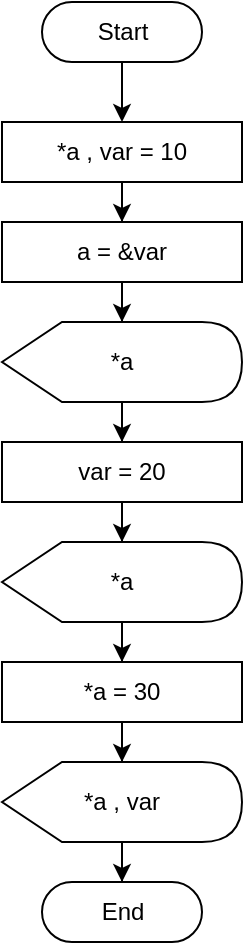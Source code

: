 <mxfile version="20.6.0" type="device" pages="6"><diagram id="fywlKCAnKPPg1Rsq0ViU" name="1"><mxGraphModel dx="1038" dy="521" grid="1" gridSize="10" guides="1" tooltips="1" connect="1" arrows="1" fold="1" page="1" pageScale="1" pageWidth="827" pageHeight="1169" math="0" shadow="0"><root><mxCell id="0"/><mxCell id="1" parent="0"/><mxCell id="H9hpjpb7fyX_gveaehFm-1" value="" style="edgeStyle=orthogonalEdgeStyle;rounded=0;orthogonalLoop=1;jettySize=auto;html=1;" edge="1" parent="1" source="H9hpjpb7fyX_gveaehFm-2" target="H9hpjpb7fyX_gveaehFm-4"><mxGeometry relative="1" as="geometry"/></mxCell><mxCell id="H9hpjpb7fyX_gveaehFm-2" value="Start" style="html=1;dashed=0;whitespace=wrap;shape=mxgraph.dfd.start" vertex="1" parent="1"><mxGeometry x="360" y="50" width="80" height="30" as="geometry"/></mxCell><mxCell id="H9hpjpb7fyX_gveaehFm-3" value="" style="edgeStyle=orthogonalEdgeStyle;rounded=0;orthogonalLoop=1;jettySize=auto;html=1;" edge="1" parent="1" source="H9hpjpb7fyX_gveaehFm-4" target="H9hpjpb7fyX_gveaehFm-6"><mxGeometry relative="1" as="geometry"/></mxCell><mxCell id="H9hpjpb7fyX_gveaehFm-4" value="*a , var = 10" style="rounded=0;whiteSpace=wrap;html=1;" vertex="1" parent="1"><mxGeometry x="340" y="110" width="120" height="30" as="geometry"/></mxCell><mxCell id="H9hpjpb7fyX_gveaehFm-5" value="" style="edgeStyle=orthogonalEdgeStyle;rounded=0;orthogonalLoop=1;jettySize=auto;html=1;" edge="1" parent="1" source="H9hpjpb7fyX_gveaehFm-6" target="H9hpjpb7fyX_gveaehFm-8"><mxGeometry relative="1" as="geometry"/></mxCell><mxCell id="H9hpjpb7fyX_gveaehFm-6" value="a = &amp;amp;var" style="rounded=0;whiteSpace=wrap;html=1;" vertex="1" parent="1"><mxGeometry x="340" y="160" width="120" height="30" as="geometry"/></mxCell><mxCell id="H9hpjpb7fyX_gveaehFm-7" value="" style="edgeStyle=orthogonalEdgeStyle;rounded=0;orthogonalLoop=1;jettySize=auto;html=1;" edge="1" parent="1" source="H9hpjpb7fyX_gveaehFm-8" target="H9hpjpb7fyX_gveaehFm-10"><mxGeometry relative="1" as="geometry"/></mxCell><mxCell id="H9hpjpb7fyX_gveaehFm-8" value="*a" style="shape=display;whiteSpace=wrap;html=1;" vertex="1" parent="1"><mxGeometry x="340" y="210" width="120" height="40" as="geometry"/></mxCell><mxCell id="H9hpjpb7fyX_gveaehFm-9" value="" style="edgeStyle=orthogonalEdgeStyle;rounded=0;orthogonalLoop=1;jettySize=auto;html=1;" edge="1" parent="1" source="H9hpjpb7fyX_gveaehFm-10" target="H9hpjpb7fyX_gveaehFm-12"><mxGeometry relative="1" as="geometry"/></mxCell><mxCell id="H9hpjpb7fyX_gveaehFm-10" value="var = 20" style="rounded=0;whiteSpace=wrap;html=1;" vertex="1" parent="1"><mxGeometry x="340" y="270" width="120" height="30" as="geometry"/></mxCell><mxCell id="H9hpjpb7fyX_gveaehFm-11" value="" style="edgeStyle=orthogonalEdgeStyle;rounded=0;orthogonalLoop=1;jettySize=auto;html=1;" edge="1" parent="1" source="H9hpjpb7fyX_gveaehFm-12" target="H9hpjpb7fyX_gveaehFm-14"><mxGeometry relative="1" as="geometry"/></mxCell><mxCell id="H9hpjpb7fyX_gveaehFm-12" value="*a" style="shape=display;whiteSpace=wrap;html=1;" vertex="1" parent="1"><mxGeometry x="340" y="320" width="120" height="40" as="geometry"/></mxCell><mxCell id="H9hpjpb7fyX_gveaehFm-13" value="" style="edgeStyle=orthogonalEdgeStyle;rounded=0;orthogonalLoop=1;jettySize=auto;html=1;" edge="1" parent="1" source="H9hpjpb7fyX_gveaehFm-14" target="H9hpjpb7fyX_gveaehFm-16"><mxGeometry relative="1" as="geometry"/></mxCell><mxCell id="H9hpjpb7fyX_gveaehFm-14" value="*a = 30" style="rounded=0;whiteSpace=wrap;html=1;" vertex="1" parent="1"><mxGeometry x="340" y="380" width="120" height="30" as="geometry"/></mxCell><mxCell id="H9hpjpb7fyX_gveaehFm-15" value="" style="edgeStyle=orthogonalEdgeStyle;rounded=0;orthogonalLoop=1;jettySize=auto;html=1;" edge="1" parent="1" source="H9hpjpb7fyX_gveaehFm-16" target="H9hpjpb7fyX_gveaehFm-17"><mxGeometry relative="1" as="geometry"/></mxCell><mxCell id="H9hpjpb7fyX_gveaehFm-16" value="*a , var" style="shape=display;whiteSpace=wrap;html=1;" vertex="1" parent="1"><mxGeometry x="340" y="430" width="120" height="40" as="geometry"/></mxCell><mxCell id="H9hpjpb7fyX_gveaehFm-17" value="End" style="html=1;dashed=0;whitespace=wrap;shape=mxgraph.dfd.start" vertex="1" parent="1"><mxGeometry x="360" y="490" width="80" height="30" as="geometry"/></mxCell></root></mxGraphModel></diagram><diagram id="RVxoMv5-w6aS9lSU7gz_" name="2"><mxGraphModel dx="1483" dy="827" grid="1" gridSize="10" guides="1" tooltips="1" connect="1" arrows="1" fold="1" page="1" pageScale="1" pageWidth="827" pageHeight="1169" math="0" shadow="0"><root><mxCell id="0"/><mxCell id="1" parent="0"/><mxCell id="3tn1IgU9I9rHnhkzxneX-3" value="" style="edgeStyle=orthogonalEdgeStyle;rounded=0;orthogonalLoop=1;jettySize=auto;html=1;" edge="1" parent="1" source="3tn1IgU9I9rHnhkzxneX-1" target="3tn1IgU9I9rHnhkzxneX-2"><mxGeometry relative="1" as="geometry"/></mxCell><mxCell id="3tn1IgU9I9rHnhkzxneX-1" value="Start" style="html=1;dashed=0;whitespace=wrap;shape=mxgraph.dfd.start" vertex="1" parent="1"><mxGeometry x="360" y="60" width="80" height="30" as="geometry"/></mxCell><mxCell id="3tn1IgU9I9rHnhkzxneX-5" value="" style="edgeStyle=orthogonalEdgeStyle;rounded=0;orthogonalLoop=1;jettySize=auto;html=1;" edge="1" parent="1" source="3tn1IgU9I9rHnhkzxneX-2" target="3tn1IgU9I9rHnhkzxneX-4"><mxGeometry relative="1" as="geometry"/></mxCell><mxCell id="3tn1IgU9I9rHnhkzxneX-30" value="" style="edgeStyle=orthogonalEdgeStyle;rounded=0;orthogonalLoop=1;jettySize=auto;html=1;" edge="1" parent="1" source="3tn1IgU9I9rHnhkzxneX-2" target="3tn1IgU9I9rHnhkzxneX-1"><mxGeometry relative="1" as="geometry"/></mxCell><mxCell id="3tn1IgU9I9rHnhkzxneX-2" value="&lt;div style=&quot;text-align: justify;&quot;&gt;&lt;span style=&quot;background-color: initial;&quot;&gt;g [3] [4] = {&lt;/span&gt;&lt;/div&gt;&lt;div style=&quot;text-align: justify;&quot;&gt;&lt;span style=&quot;background-color: initial;&quot;&gt;{11,22,33,44},&lt;/span&gt;&lt;/div&gt;&lt;div style=&quot;text-align: justify;&quot;&gt;&lt;span style=&quot;background-color: initial;&quot;&gt;{12,23,34,45},&lt;/span&gt;&lt;/div&gt;&lt;div style=&quot;text-align: justify;&quot;&gt;&lt;span style=&quot;background-color: initial;&quot;&gt;{13,24,35,46}&lt;/span&gt;&lt;/div&gt;&lt;div style=&quot;text-align: justify;&quot;&gt;&lt;span style=&quot;background-color: initial;&quot;&gt;}&lt;/span&gt;&lt;/div&gt;" style="rounded=0;whiteSpace=wrap;html=1;align=center;" vertex="1" parent="1"><mxGeometry x="330" y="120" width="140" height="80" as="geometry"/></mxCell><mxCell id="3tn1IgU9I9rHnhkzxneX-7" value="" style="edgeStyle=orthogonalEdgeStyle;rounded=0;orthogonalLoop=1;jettySize=auto;html=1;" edge="1" parent="1" source="3tn1IgU9I9rHnhkzxneX-4" target="3tn1IgU9I9rHnhkzxneX-6"><mxGeometry relative="1" as="geometry"/></mxCell><mxCell id="3tn1IgU9I9rHnhkzxneX-4" value="*j [4] = g" style="rounded=0;whiteSpace=wrap;html=1;" vertex="1" parent="1"><mxGeometry x="340" y="220" width="120" height="30" as="geometry"/></mxCell><mxCell id="3tn1IgU9I9rHnhkzxneX-9" style="edgeStyle=orthogonalEdgeStyle;rounded=0;orthogonalLoop=1;jettySize=auto;html=1;exitX=0.5;exitY=1;exitDx=0;exitDy=0;entryX=0.5;entryY=0;entryDx=0;entryDy=0;" edge="1" parent="1" source="3tn1IgU9I9rHnhkzxneX-6" target="3tn1IgU9I9rHnhkzxneX-8"><mxGeometry relative="1" as="geometry"/></mxCell><mxCell id="3tn1IgU9I9rHnhkzxneX-6" value="j [1] [3] = 99" style="rounded=0;whiteSpace=wrap;html=1;" vertex="1" parent="1"><mxGeometry x="340" y="270" width="120" height="30" as="geometry"/></mxCell><mxCell id="3tn1IgU9I9rHnhkzxneX-11" style="edgeStyle=orthogonalEdgeStyle;rounded=0;orthogonalLoop=1;jettySize=auto;html=1;entryX=0.5;entryY=0;entryDx=0;entryDy=0;" edge="1" parent="1" source="3tn1IgU9I9rHnhkzxneX-8" target="3tn1IgU9I9rHnhkzxneX-10"><mxGeometry relative="1" as="geometry"/></mxCell><mxCell id="3tn1IgU9I9rHnhkzxneX-8" value="a = 0" style="rounded=0;whiteSpace=wrap;html=1;" vertex="1" parent="1"><mxGeometry x="360" y="320" width="80" height="20" as="geometry"/></mxCell><mxCell id="3tn1IgU9I9rHnhkzxneX-13" value="" style="edgeStyle=orthogonalEdgeStyle;rounded=0;orthogonalLoop=1;jettySize=auto;html=1;" edge="1" parent="1" source="3tn1IgU9I9rHnhkzxneX-10" target="3tn1IgU9I9rHnhkzxneX-12"><mxGeometry relative="1" as="geometry"/></mxCell><mxCell id="3tn1IgU9I9rHnhkzxneX-10" value="" style="ellipse;whiteSpace=wrap;html=1;aspect=fixed;" vertex="1" parent="1"><mxGeometry x="395" y="360" width="10" height="10" as="geometry"/></mxCell><mxCell id="3tn1IgU9I9rHnhkzxneX-15" style="edgeStyle=orthogonalEdgeStyle;rounded=0;orthogonalLoop=1;jettySize=auto;html=1;exitX=0.5;exitY=1;exitDx=0;exitDy=0;entryX=0.5;entryY=0;entryDx=0;entryDy=0;" edge="1" parent="1" source="3tn1IgU9I9rHnhkzxneX-12" target="3tn1IgU9I9rHnhkzxneX-14"><mxGeometry relative="1" as="geometry"/></mxCell><mxCell id="3tn1IgU9I9rHnhkzxneX-32" style="edgeStyle=orthogonalEdgeStyle;rounded=0;orthogonalLoop=1;jettySize=auto;html=1;exitX=1;exitY=0.5;exitDx=0;exitDy=0;entryX=0.5;entryY=0.5;entryDx=0;entryDy=-15.0;entryPerimeter=0;" edge="1" parent="1" source="3tn1IgU9I9rHnhkzxneX-12" target="3tn1IgU9I9rHnhkzxneX-31"><mxGeometry relative="1" as="geometry"><Array as="points"><mxPoint x="500" y="415"/><mxPoint x="500" y="730"/><mxPoint x="400" y="730"/></Array></mxGeometry></mxCell><mxCell id="3tn1IgU9I9rHnhkzxneX-12" value="a &amp;lt; 3 ?" style="rhombus;whiteSpace=wrap;html=1;" vertex="1" parent="1"><mxGeometry x="365" y="390" width="70" height="50" as="geometry"/></mxCell><mxCell id="3tn1IgU9I9rHnhkzxneX-17" style="edgeStyle=orthogonalEdgeStyle;rounded=0;orthogonalLoop=1;jettySize=auto;html=1;exitX=0.5;exitY=1;exitDx=0;exitDy=0;entryX=0.5;entryY=0;entryDx=0;entryDy=0;" edge="1" parent="1" source="3tn1IgU9I9rHnhkzxneX-14" target="3tn1IgU9I9rHnhkzxneX-16"><mxGeometry relative="1" as="geometry"/></mxCell><mxCell id="3tn1IgU9I9rHnhkzxneX-14" value="b = 0" style="rounded=0;whiteSpace=wrap;html=1;" vertex="1" parent="1"><mxGeometry x="360" y="460" width="80" height="20" as="geometry"/></mxCell><mxCell id="3tn1IgU9I9rHnhkzxneX-20" value="" style="edgeStyle=orthogonalEdgeStyle;rounded=0;orthogonalLoop=1;jettySize=auto;html=1;" edge="1" parent="1" source="3tn1IgU9I9rHnhkzxneX-16" target="3tn1IgU9I9rHnhkzxneX-19"><mxGeometry relative="1" as="geometry"/></mxCell><mxCell id="3tn1IgU9I9rHnhkzxneX-16" value="" style="ellipse;whiteSpace=wrap;html=1;aspect=fixed;" vertex="1" parent="1"><mxGeometry x="395" y="500" width="10" height="10" as="geometry"/></mxCell><mxCell id="3tn1IgU9I9rHnhkzxneX-22" value="" style="edgeStyle=orthogonalEdgeStyle;rounded=0;orthogonalLoop=1;jettySize=auto;html=1;" edge="1" parent="1" source="3tn1IgU9I9rHnhkzxneX-19" target="3tn1IgU9I9rHnhkzxneX-21"><mxGeometry relative="1" as="geometry"/></mxCell><mxCell id="3tn1IgU9I9rHnhkzxneX-28" style="edgeStyle=orthogonalEdgeStyle;rounded=0;orthogonalLoop=1;jettySize=auto;html=1;exitX=1;exitY=0.5;exitDx=0;exitDy=0;entryX=1;entryY=0.5;entryDx=0;entryDy=0;" edge="1" parent="1" source="3tn1IgU9I9rHnhkzxneX-19" target="3tn1IgU9I9rHnhkzxneX-26"><mxGeometry relative="1" as="geometry"><Array as="points"><mxPoint x="470" y="555"/><mxPoint x="470" y="705"/></Array></mxGeometry></mxCell><mxCell id="3tn1IgU9I9rHnhkzxneX-19" value="b &amp;lt; 4 ?" style="rhombus;whiteSpace=wrap;html=1;" vertex="1" parent="1"><mxGeometry x="365" y="530" width="70" height="50" as="geometry"/></mxCell><mxCell id="3tn1IgU9I9rHnhkzxneX-24" value="" style="edgeStyle=orthogonalEdgeStyle;rounded=0;orthogonalLoop=1;jettySize=auto;html=1;" edge="1" parent="1" source="3tn1IgU9I9rHnhkzxneX-21" target="3tn1IgU9I9rHnhkzxneX-23"><mxGeometry relative="1" as="geometry"/></mxCell><mxCell id="3tn1IgU9I9rHnhkzxneX-21" value="g [a] [b]" style="rounded=0;whiteSpace=wrap;html=1;" vertex="1" parent="1"><mxGeometry x="355" y="600" width="90" height="30" as="geometry"/></mxCell><mxCell id="3tn1IgU9I9rHnhkzxneX-25" style="edgeStyle=orthogonalEdgeStyle;rounded=0;orthogonalLoop=1;jettySize=auto;html=1;exitX=0;exitY=0.5;exitDx=0;exitDy=0;entryX=0;entryY=0.5;entryDx=0;entryDy=0;" edge="1" parent="1" source="3tn1IgU9I9rHnhkzxneX-23" target="3tn1IgU9I9rHnhkzxneX-16"><mxGeometry relative="1" as="geometry"><Array as="points"><mxPoint x="340" y="665"/><mxPoint x="340" y="505"/></Array></mxGeometry></mxCell><mxCell id="3tn1IgU9I9rHnhkzxneX-23" value="b++" style="rounded=0;whiteSpace=wrap;html=1;" vertex="1" parent="1"><mxGeometry x="375" y="650" width="50" height="30" as="geometry"/></mxCell><mxCell id="3tn1IgU9I9rHnhkzxneX-29" style="edgeStyle=orthogonalEdgeStyle;rounded=0;orthogonalLoop=1;jettySize=auto;html=1;exitX=0;exitY=0.5;exitDx=0;exitDy=0;entryX=0;entryY=0.5;entryDx=0;entryDy=0;" edge="1" parent="1" source="3tn1IgU9I9rHnhkzxneX-26" target="3tn1IgU9I9rHnhkzxneX-10"><mxGeometry relative="1" as="geometry"><Array as="points"><mxPoint x="320" y="705"/><mxPoint x="320" y="365"/></Array></mxGeometry></mxCell><mxCell id="3tn1IgU9I9rHnhkzxneX-26" value="a++" style="rounded=0;whiteSpace=wrap;html=1;" vertex="1" parent="1"><mxGeometry x="377.5" y="690" width="45" height="30" as="geometry"/></mxCell><mxCell id="3tn1IgU9I9rHnhkzxneX-31" value="End" style="html=1;dashed=0;whitespace=wrap;shape=mxgraph.dfd.start" vertex="1" parent="1"><mxGeometry x="360" y="750" width="80" height="30" as="geometry"/></mxCell><mxCell id="3tn1IgU9I9rHnhkzxneX-33" value="yes" style="text;html=1;align=center;verticalAlign=middle;resizable=0;points=[];autosize=1;strokeColor=none;fillColor=none;" vertex="1" parent="1"><mxGeometry x="394" y="568" width="40" height="30" as="geometry"/></mxCell><mxCell id="3tn1IgU9I9rHnhkzxneX-34" value="no" style="text;html=1;align=center;verticalAlign=middle;resizable=0;points=[];autosize=1;strokeColor=none;fillColor=none;" vertex="1" parent="1"><mxGeometry x="426" y="531" width="40" height="30" as="geometry"/></mxCell><mxCell id="3tn1IgU9I9rHnhkzxneX-35" value="yes" style="text;html=1;align=center;verticalAlign=middle;resizable=0;points=[];autosize=1;strokeColor=none;fillColor=none;" vertex="1" parent="1"><mxGeometry x="395" y="430" width="40" height="30" as="geometry"/></mxCell><mxCell id="3tn1IgU9I9rHnhkzxneX-36" value="no" style="text;html=1;align=center;verticalAlign=middle;resizable=0;points=[];autosize=1;strokeColor=none;fillColor=none;" vertex="1" parent="1"><mxGeometry x="422.5" y="390" width="40" height="30" as="geometry"/></mxCell></root></mxGraphModel></diagram><diagram id="NbmZfBwaPMIY35VrhQcs" name="3"><mxGraphModel dx="716" dy="399" grid="1" gridSize="10" guides="1" tooltips="1" connect="1" arrows="1" fold="1" page="1" pageScale="1" pageWidth="827" pageHeight="1169" math="0" shadow="0"><root><mxCell id="0"/><mxCell id="1" parent="0"/><mxCell id="peImrO0JEkfdzFBVx1C5-3" value="" style="edgeStyle=orthogonalEdgeStyle;rounded=0;orthogonalLoop=1;jettySize=auto;html=1;" edge="1" parent="1" source="peImrO0JEkfdzFBVx1C5-1" target="peImrO0JEkfdzFBVx1C5-2"><mxGeometry relative="1" as="geometry"/></mxCell><mxCell id="peImrO0JEkfdzFBVx1C5-1" value="add" style="html=1;dashed=0;whitespace=wrap;shape=mxgraph.dfd.start" vertex="1" parent="1"><mxGeometry x="100" y="90" width="80" height="30" as="geometry"/></mxCell><mxCell id="peImrO0JEkfdzFBVx1C5-5" value="" style="edgeStyle=orthogonalEdgeStyle;rounded=0;orthogonalLoop=1;jettySize=auto;html=1;" edge="1" parent="1" source="peImrO0JEkfdzFBVx1C5-2" target="peImrO0JEkfdzFBVx1C5-4"><mxGeometry relative="1" as="geometry"/></mxCell><mxCell id="peImrO0JEkfdzFBVx1C5-2" value="x , y" style="rounded=0;whiteSpace=wrap;html=1;" vertex="1" parent="1"><mxGeometry x="100" y="140" width="80" height="30" as="geometry"/></mxCell><mxCell id="peImrO0JEkfdzFBVx1C5-7" value="" style="edgeStyle=orthogonalEdgeStyle;rounded=0;orthogonalLoop=1;jettySize=auto;html=1;" edge="1" parent="1" source="peImrO0JEkfdzFBVx1C5-4" target="peImrO0JEkfdzFBVx1C5-6"><mxGeometry relative="1" as="geometry"/></mxCell><mxCell id="peImrO0JEkfdzFBVx1C5-4" value="x + y" style="rounded=0;whiteSpace=wrap;html=1;" vertex="1" parent="1"><mxGeometry x="100" y="200" width="80" height="30" as="geometry"/></mxCell><mxCell id="peImrO0JEkfdzFBVx1C5-6" value="return" style="html=1;dashed=0;whitespace=wrap;shape=mxgraph.dfd.start" vertex="1" parent="1"><mxGeometry x="100" y="250" width="80" height="30" as="geometry"/></mxCell><mxCell id="peImrO0JEkfdzFBVx1C5-10" value="" style="edgeStyle=orthogonalEdgeStyle;rounded=0;orthogonalLoop=1;jettySize=auto;html=1;" edge="1" parent="1" source="peImrO0JEkfdzFBVx1C5-8" target="peImrO0JEkfdzFBVx1C5-9"><mxGeometry relative="1" as="geometry"/></mxCell><mxCell id="peImrO0JEkfdzFBVx1C5-8" value="operation" style="html=1;dashed=0;whitespace=wrap;shape=mxgraph.dfd.start" vertex="1" parent="1"><mxGeometry x="247.5" y="90" width="80" height="30" as="geometry"/></mxCell><mxCell id="peImrO0JEkfdzFBVx1C5-12" value="" style="edgeStyle=orthogonalEdgeStyle;rounded=0;orthogonalLoop=1;jettySize=auto;html=1;" edge="1" parent="1" source="peImrO0JEkfdzFBVx1C5-9" target="peImrO0JEkfdzFBVx1C5-11"><mxGeometry relative="1" as="geometry"/></mxCell><mxCell id="peImrO0JEkfdzFBVx1C5-9" value="x , y , *function(int , int)" style="rounded=0;whiteSpace=wrap;html=1;" vertex="1" parent="1"><mxGeometry x="210" y="140" width="155" height="30" as="geometry"/></mxCell><mxCell id="peImrO0JEkfdzFBVx1C5-14" value="" style="edgeStyle=orthogonalEdgeStyle;rounded=0;orthogonalLoop=1;jettySize=auto;html=1;" edge="1" parent="1" source="peImrO0JEkfdzFBVx1C5-11" target="peImrO0JEkfdzFBVx1C5-13"><mxGeometry relative="1" as="geometry"/></mxCell><mxCell id="peImrO0JEkfdzFBVx1C5-11" value="*function( x , y)" style="rounded=0;whiteSpace=wrap;html=1;" vertex="1" parent="1"><mxGeometry x="242.5" y="190" width="90" height="40" as="geometry"/></mxCell><mxCell id="peImrO0JEkfdzFBVx1C5-13" value="return" style="html=1;dashed=0;whitespace=wrap;shape=mxgraph.dfd.start" vertex="1" parent="1"><mxGeometry x="247.5" y="250" width="80" height="30" as="geometry"/></mxCell><mxCell id="peImrO0JEkfdzFBVx1C5-17" value="" style="edgeStyle=orthogonalEdgeStyle;rounded=0;orthogonalLoop=1;jettySize=auto;html=1;" edge="1" parent="1" source="peImrO0JEkfdzFBVx1C5-15" target="peImrO0JEkfdzFBVx1C5-16"><mxGeometry relative="1" as="geometry"/></mxCell><mxCell id="peImrO0JEkfdzFBVx1C5-15" value="Start" style="html=1;dashed=0;whitespace=wrap;shape=mxgraph.dfd.start" vertex="1" parent="1"><mxGeometry x="425" y="90" width="80" height="30" as="geometry"/></mxCell><mxCell id="peImrO0JEkfdzFBVx1C5-20" value="" style="edgeStyle=orthogonalEdgeStyle;rounded=0;orthogonalLoop=1;jettySize=auto;html=1;" edge="1" parent="1" source="peImrO0JEkfdzFBVx1C5-16" target="peImrO0JEkfdzFBVx1C5-19"><mxGeometry relative="1" as="geometry"/></mxCell><mxCell id="peImrO0JEkfdzFBVx1C5-16" value="operation" style="shape=process;whiteSpace=wrap;html=1;backgroundOutline=1;" vertex="1" parent="1"><mxGeometry x="405" y="140" width="120" height="30" as="geometry"/></mxCell><mxCell id="peImrO0JEkfdzFBVx1C5-22" value="" style="edgeStyle=orthogonalEdgeStyle;rounded=0;orthogonalLoop=1;jettySize=auto;html=1;" edge="1" parent="1" source="peImrO0JEkfdzFBVx1C5-19" target="peImrO0JEkfdzFBVx1C5-21"><mxGeometry relative="1" as="geometry"/></mxCell><mxCell id="peImrO0JEkfdzFBVx1C5-19" value="add" style="shape=process;whiteSpace=wrap;html=1;backgroundOutline=1;" vertex="1" parent="1"><mxGeometry x="405" y="190" width="120" height="30" as="geometry"/></mxCell><mxCell id="peImrO0JEkfdzFBVx1C5-24" value="" style="edgeStyle=orthogonalEdgeStyle;rounded=0;orthogonalLoop=1;jettySize=auto;html=1;" edge="1" parent="1" source="peImrO0JEkfdzFBVx1C5-21" target="peImrO0JEkfdzFBVx1C5-23"><mxGeometry relative="1" as="geometry"/></mxCell><mxCell id="peImrO0JEkfdzFBVx1C5-21" value="operation (6 , 6 )" style="shape=display;whiteSpace=wrap;html=1;" vertex="1" parent="1"><mxGeometry x="400" y="245" width="130" height="40" as="geometry"/></mxCell><mxCell id="peImrO0JEkfdzFBVx1C5-23" value="End" style="html=1;dashed=0;whitespace=wrap;shape=mxgraph.dfd.start" vertex="1" parent="1"><mxGeometry x="425" y="300" width="80" height="30" as="geometry"/></mxCell><mxCell id="peImrO0JEkfdzFBVx1C5-25" value="&lt;b&gt;Main&lt;/b&gt;" style="text;html=1;align=center;verticalAlign=middle;resizable=0;points=[];autosize=1;strokeColor=none;fillColor=none;" vertex="1" parent="1"><mxGeometry x="440" y="60" width="50" height="30" as="geometry"/></mxCell><mxCell id="peImrO0JEkfdzFBVx1C5-26" value="&lt;b&gt;Function&lt;/b&gt;" style="text;html=1;align=center;verticalAlign=middle;resizable=0;points=[];autosize=1;strokeColor=none;fillColor=none;" vertex="1" parent="1"><mxGeometry x="105" y="60" width="70" height="30" as="geometry"/></mxCell><mxCell id="peImrO0JEkfdzFBVx1C5-27" value="&lt;b&gt;Function&lt;/b&gt;" style="text;html=1;align=center;verticalAlign=middle;resizable=0;points=[];autosize=1;strokeColor=none;fillColor=none;" vertex="1" parent="1"><mxGeometry x="252.5" y="60" width="70" height="30" as="geometry"/></mxCell></root></mxGraphModel></diagram><diagram id="d8BHDK6qlSeD9KAODME7" name="4"><mxGraphModel dx="1038" dy="579" grid="1" gridSize="10" guides="1" tooltips="1" connect="1" arrows="1" fold="1" page="1" pageScale="1" pageWidth="827" pageHeight="1169" math="0" shadow="0"><root><mxCell id="0"/><mxCell id="1" parent="0"/><mxCell id="n3iAo7lkDKToc_M6nLFE-3" value="" style="edgeStyle=orthogonalEdgeStyle;rounded=0;orthogonalLoop=1;jettySize=auto;html=1;" edge="1" parent="1" source="n3iAo7lkDKToc_M6nLFE-1" target="n3iAo7lkDKToc_M6nLFE-2"><mxGeometry relative="1" as="geometry"/></mxCell><mxCell id="n3iAo7lkDKToc_M6nLFE-1" value="Start" style="html=1;dashed=0;whitespace=wrap;shape=mxgraph.dfd.start" vertex="1" parent="1"><mxGeometry x="380" y="60" width="80" height="30" as="geometry"/></mxCell><mxCell id="n3iAo7lkDKToc_M6nLFE-5" value="" style="edgeStyle=orthogonalEdgeStyle;rounded=0;orthogonalLoop=1;jettySize=auto;html=1;" edge="1" parent="1" source="n3iAo7lkDKToc_M6nLFE-2" target="n3iAo7lkDKToc_M6nLFE-4"><mxGeometry relative="1" as="geometry"/></mxCell><mxCell id="n3iAo7lkDKToc_M6nLFE-2" value="row, col , i , j , *a" style="rounded=0;whiteSpace=wrap;html=1;" vertex="1" parent="1"><mxGeometry x="360" y="120" width="120" height="40" as="geometry"/></mxCell><mxCell id="n3iAo7lkDKToc_M6nLFE-7" value="" style="edgeStyle=orthogonalEdgeStyle;rounded=0;orthogonalLoop=1;jettySize=auto;html=1;" edge="1" parent="1" source="n3iAo7lkDKToc_M6nLFE-4" target="n3iAo7lkDKToc_M6nLFE-6"><mxGeometry relative="1" as="geometry"/></mxCell><mxCell id="n3iAo7lkDKToc_M6nLFE-4" value="row , col" style="shape=parallelogram;perimeter=parallelogramPerimeter;whiteSpace=wrap;html=1;fixedSize=1;" vertex="1" parent="1"><mxGeometry x="360" y="190" width="120" height="30" as="geometry"/></mxCell><mxCell id="n3iAo7lkDKToc_M6nLFE-9" style="edgeStyle=orthogonalEdgeStyle;rounded=0;orthogonalLoop=1;jettySize=auto;html=1;exitX=0.5;exitY=1;exitDx=0;exitDy=0;entryX=0.5;entryY=0;entryDx=0;entryDy=0;" edge="1" parent="1" source="n3iAo7lkDKToc_M6nLFE-6" target="n3iAo7lkDKToc_M6nLFE-8"><mxGeometry relative="1" as="geometry"/></mxCell><mxCell id="n3iAo7lkDKToc_M6nLFE-6" value="a = new int [ row * col ]" style="rounded=0;whiteSpace=wrap;html=1;" vertex="1" parent="1"><mxGeometry x="342" y="240" width="156" height="30" as="geometry"/></mxCell><mxCell id="vAN27XDbocpwoDIpZzzj-4" style="edgeStyle=orthogonalEdgeStyle;rounded=0;orthogonalLoop=1;jettySize=auto;html=1;entryX=0.5;entryY=0;entryDx=0;entryDy=0;" edge="1" parent="1" source="n3iAo7lkDKToc_M6nLFE-8" target="vAN27XDbocpwoDIpZzzj-1"><mxGeometry relative="1" as="geometry"/></mxCell><mxCell id="n3iAo7lkDKToc_M6nLFE-8" value="i = 0" style="rounded=0;whiteSpace=wrap;html=1;" vertex="1" parent="1"><mxGeometry x="385" y="290" width="70" height="20" as="geometry"/></mxCell><mxCell id="vAN27XDbocpwoDIpZzzj-6" value="" style="edgeStyle=orthogonalEdgeStyle;rounded=0;orthogonalLoop=1;jettySize=auto;html=1;" edge="1" parent="1" source="vAN27XDbocpwoDIpZzzj-1" target="vAN27XDbocpwoDIpZzzj-5"><mxGeometry relative="1" as="geometry"/></mxCell><mxCell id="vAN27XDbocpwoDIpZzzj-1" value="" style="ellipse;whiteSpace=wrap;html=1;aspect=fixed;" vertex="1" parent="1"><mxGeometry x="415" y="330" width="10" height="10" as="geometry"/></mxCell><mxCell id="vAN27XDbocpwoDIpZzzj-8" value="" style="edgeStyle=orthogonalEdgeStyle;rounded=0;orthogonalLoop=1;jettySize=auto;html=1;" edge="1" parent="1" source="vAN27XDbocpwoDIpZzzj-5" target="vAN27XDbocpwoDIpZzzj-7"><mxGeometry relative="1" as="geometry"/></mxCell><mxCell id="vAN27XDbocpwoDIpZzzj-29" style="edgeStyle=orthogonalEdgeStyle;rounded=0;orthogonalLoop=1;jettySize=auto;html=1;exitX=1;exitY=0.5;exitDx=0;exitDy=0;entryX=0.5;entryY=0.5;entryDx=0;entryDy=-15;entryPerimeter=0;" edge="1" parent="1" source="vAN27XDbocpwoDIpZzzj-5" target="vAN27XDbocpwoDIpZzzj-28"><mxGeometry relative="1" as="geometry"><Array as="points"><mxPoint x="510" y="390"/><mxPoint x="510" y="720"/><mxPoint x="420" y="720"/></Array></mxGeometry></mxCell><mxCell id="vAN27XDbocpwoDIpZzzj-5" value="i &amp;lt; row ?" style="rhombus;whiteSpace=wrap;html=1;" vertex="1" parent="1"><mxGeometry x="370.5" y="360" width="99" height="60" as="geometry"/></mxCell><mxCell id="vAN27XDbocpwoDIpZzzj-23" style="edgeStyle=orthogonalEdgeStyle;rounded=0;orthogonalLoop=1;jettySize=auto;html=1;entryX=0.5;entryY=0;entryDx=0;entryDy=0;" edge="1" parent="1" source="vAN27XDbocpwoDIpZzzj-7" target="vAN27XDbocpwoDIpZzzj-21"><mxGeometry relative="1" as="geometry"/></mxCell><mxCell id="vAN27XDbocpwoDIpZzzj-7" value="j = 0" style="rounded=0;whiteSpace=wrap;html=1;" vertex="1" parent="1"><mxGeometry x="385" y="450" width="70" height="20" as="geometry"/></mxCell><mxCell id="vAN27XDbocpwoDIpZzzj-12" value="" style="edgeStyle=orthogonalEdgeStyle;rounded=0;orthogonalLoop=1;jettySize=auto;html=1;" edge="1" parent="1" source="vAN27XDbocpwoDIpZzzj-9" target="vAN27XDbocpwoDIpZzzj-11"><mxGeometry relative="1" as="geometry"/></mxCell><mxCell id="vAN27XDbocpwoDIpZzzj-26" style="edgeStyle=orthogonalEdgeStyle;rounded=0;orthogonalLoop=1;jettySize=auto;html=1;exitX=1;exitY=0.5;exitDx=0;exitDy=0;entryX=1;entryY=0.5;entryDx=0;entryDy=0;" edge="1" parent="1" source="vAN27XDbocpwoDIpZzzj-9" target="vAN27XDbocpwoDIpZzzj-16"><mxGeometry relative="1" as="geometry"/></mxCell><mxCell id="vAN27XDbocpwoDIpZzzj-9" value="j &amp;lt; col ?" style="rhombus;whiteSpace=wrap;html=1;" vertex="1" parent="1"><mxGeometry x="370.5" y="520" width="99" height="60" as="geometry"/></mxCell><mxCell id="vAN27XDbocpwoDIpZzzj-14" style="edgeStyle=orthogonalEdgeStyle;rounded=0;orthogonalLoop=1;jettySize=auto;html=1;exitX=0.5;exitY=1;exitDx=0;exitDy=0;entryX=0.5;entryY=0;entryDx=0;entryDy=0;" edge="1" parent="1" source="vAN27XDbocpwoDIpZzzj-11" target="vAN27XDbocpwoDIpZzzj-13"><mxGeometry relative="1" as="geometry"/></mxCell><mxCell id="vAN27XDbocpwoDIpZzzj-11" value="&amp;amp;a[ i * col + j]" style="shape=parallelogram;perimeter=parallelogramPerimeter;whiteSpace=wrap;html=1;fixedSize=1;" vertex="1" parent="1"><mxGeometry x="360" y="600" width="120" height="30" as="geometry"/></mxCell><mxCell id="vAN27XDbocpwoDIpZzzj-25" style="edgeStyle=orthogonalEdgeStyle;rounded=0;orthogonalLoop=1;jettySize=auto;html=1;entryX=0;entryY=0.5;entryDx=0;entryDy=0;" edge="1" parent="1" source="vAN27XDbocpwoDIpZzzj-13" target="vAN27XDbocpwoDIpZzzj-21"><mxGeometry relative="1" as="geometry"><Array as="points"><mxPoint x="350" y="660"/><mxPoint x="350" y="495"/></Array></mxGeometry></mxCell><mxCell id="vAN27XDbocpwoDIpZzzj-13" value="j++" style="rounded=0;whiteSpace=wrap;html=1;" vertex="1" parent="1"><mxGeometry x="400.25" y="650" width="39.5" height="20" as="geometry"/></mxCell><mxCell id="vAN27XDbocpwoDIpZzzj-27" style="edgeStyle=orthogonalEdgeStyle;rounded=0;orthogonalLoop=1;jettySize=auto;html=1;exitX=0;exitY=0.5;exitDx=0;exitDy=0;entryX=0;entryY=0.5;entryDx=0;entryDy=0;" edge="1" parent="1" source="vAN27XDbocpwoDIpZzzj-16" target="vAN27XDbocpwoDIpZzzj-1"><mxGeometry relative="1" as="geometry"><Array as="points"><mxPoint x="330" y="700"/><mxPoint x="330" y="335"/></Array></mxGeometry></mxCell><mxCell id="vAN27XDbocpwoDIpZzzj-16" value="i++" style="rounded=0;whiteSpace=wrap;html=1;" vertex="1" parent="1"><mxGeometry x="400.25" y="690" width="39.5" height="20" as="geometry"/></mxCell><mxCell id="vAN27XDbocpwoDIpZzzj-24" style="edgeStyle=orthogonalEdgeStyle;rounded=0;orthogonalLoop=1;jettySize=auto;html=1;exitX=0.5;exitY=1;exitDx=0;exitDy=0;entryX=0.5;entryY=0;entryDx=0;entryDy=0;" edge="1" parent="1" source="vAN27XDbocpwoDIpZzzj-21" target="vAN27XDbocpwoDIpZzzj-9"><mxGeometry relative="1" as="geometry"/></mxCell><mxCell id="vAN27XDbocpwoDIpZzzj-21" value="" style="ellipse;whiteSpace=wrap;html=1;aspect=fixed;" vertex="1" parent="1"><mxGeometry x="415" y="490" width="10" height="10" as="geometry"/></mxCell><mxCell id="vAN27XDbocpwoDIpZzzj-28" value="End" style="html=1;dashed=0;whitespace=wrap;shape=mxgraph.dfd.start" vertex="1" parent="1"><mxGeometry x="380" y="740" width="80" height="30" as="geometry"/></mxCell><mxCell id="vAN27XDbocpwoDIpZzzj-30" value="no" style="text;html=1;align=center;verticalAlign=middle;resizable=0;points=[];autosize=1;strokeColor=none;fillColor=none;" vertex="1" parent="1"><mxGeometry x="460" y="365" width="40" height="30" as="geometry"/></mxCell><mxCell id="vAN27XDbocpwoDIpZzzj-31" value="yes" style="text;html=1;align=center;verticalAlign=middle;resizable=0;points=[];autosize=1;strokeColor=none;fillColor=none;" vertex="1" parent="1"><mxGeometry x="420" y="405" width="40" height="30" as="geometry"/></mxCell><mxCell id="vAN27XDbocpwoDIpZzzj-32" value="no" style="text;html=1;align=center;verticalAlign=middle;resizable=0;points=[];autosize=1;strokeColor=none;fillColor=none;" vertex="1" parent="1"><mxGeometry x="455" y="520" width="40" height="30" as="geometry"/></mxCell><mxCell id="vAN27XDbocpwoDIpZzzj-33" value="yes" style="text;html=1;align=center;verticalAlign=middle;resizable=0;points=[];autosize=1;strokeColor=none;fillColor=none;" vertex="1" parent="1"><mxGeometry x="420" y="565" width="40" height="30" as="geometry"/></mxCell></root></mxGraphModel></diagram><diagram id="Xlcj4zI-GeJ45QNnulWc" name="5"><mxGraphModel dx="1730" dy="965" grid="1" gridSize="10" guides="1" tooltips="1" connect="1" arrows="1" fold="1" page="1" pageScale="1" pageWidth="827" pageHeight="1169" math="0" shadow="0"><root><mxCell id="0"/><mxCell id="1" parent="0"/><mxCell id="tSRROJ0B2CGSzpbKSbcT-3" value="" style="edgeStyle=orthogonalEdgeStyle;rounded=0;orthogonalLoop=1;jettySize=auto;html=1;" edge="1" parent="1" source="tSRROJ0B2CGSzpbKSbcT-1" target="tSRROJ0B2CGSzpbKSbcT-2"><mxGeometry relative="1" as="geometry"/></mxCell><mxCell id="tSRROJ0B2CGSzpbKSbcT-1" value="GetArr2D" style="html=1;dashed=0;whitespace=wrap;shape=mxgraph.dfd.start" vertex="1" parent="1"><mxGeometry x="90" y="60" width="90" height="30" as="geometry"/></mxCell><mxCell id="tSRROJ0B2CGSzpbKSbcT-5" value="" style="edgeStyle=orthogonalEdgeStyle;rounded=0;orthogonalLoop=1;jettySize=auto;html=1;" edge="1" parent="1" source="tSRROJ0B2CGSzpbKSbcT-2" target="tSRROJ0B2CGSzpbKSbcT-4"><mxGeometry relative="1" as="geometry"/></mxCell><mxCell id="tSRROJ0B2CGSzpbKSbcT-2" value="**a , *row , *col" style="rounded=0;whiteSpace=wrap;html=1;" vertex="1" parent="1"><mxGeometry x="75" y="110" width="120" height="30" as="geometry"/></mxCell><mxCell id="tSRROJ0B2CGSzpbKSbcT-7" value="" style="edgeStyle=orthogonalEdgeStyle;rounded=0;orthogonalLoop=1;jettySize=auto;html=1;" edge="1" parent="1" source="tSRROJ0B2CGSzpbKSbcT-4" target="tSRROJ0B2CGSzpbKSbcT-6"><mxGeometry relative="1" as="geometry"/></mxCell><mxCell id="tSRROJ0B2CGSzpbKSbcT-4" value="row , col" style="shape=parallelogram;perimeter=parallelogramPerimeter;whiteSpace=wrap;html=1;fixedSize=1;" vertex="1" parent="1"><mxGeometry x="75" y="160" width="120" height="30" as="geometry"/></mxCell><mxCell id="tSRROJ0B2CGSzpbKSbcT-9" style="edgeStyle=orthogonalEdgeStyle;rounded=0;orthogonalLoop=1;jettySize=auto;html=1;exitX=0.5;exitY=1;exitDx=0;exitDy=0;entryX=0.5;entryY=0;entryDx=0;entryDy=0;" edge="1" parent="1" source="tSRROJ0B2CGSzpbKSbcT-6" target="tSRROJ0B2CGSzpbKSbcT-8"><mxGeometry relative="1" as="geometry"/></mxCell><mxCell id="tSRROJ0B2CGSzpbKSbcT-6" value="*a = new int [*row * *col]" style="rounded=0;whiteSpace=wrap;html=1;" vertex="1" parent="1"><mxGeometry x="57.5" y="210" width="155" height="40" as="geometry"/></mxCell><mxCell id="kvyvfLAi_0vYGlk8mQcM-2" style="edgeStyle=orthogonalEdgeStyle;rounded=0;orthogonalLoop=1;jettySize=auto;html=1;entryX=0.5;entryY=0;entryDx=0;entryDy=0;" edge="1" parent="1" source="tSRROJ0B2CGSzpbKSbcT-8" target="kvyvfLAi_0vYGlk8mQcM-1"><mxGeometry relative="1" as="geometry"/></mxCell><mxCell id="tSRROJ0B2CGSzpbKSbcT-8" value="i = 0" style="rounded=0;whiteSpace=wrap;html=1;" vertex="1" parent="1"><mxGeometry x="97.5" y="270" width="75" height="20" as="geometry"/></mxCell><mxCell id="kvyvfLAi_0vYGlk8mQcM-4" value="" style="edgeStyle=orthogonalEdgeStyle;rounded=0;orthogonalLoop=1;jettySize=auto;html=1;" edge="1" parent="1" source="kvyvfLAi_0vYGlk8mQcM-1" target="kvyvfLAi_0vYGlk8mQcM-3"><mxGeometry relative="1" as="geometry"/></mxCell><mxCell id="kvyvfLAi_0vYGlk8mQcM-1" value="" style="ellipse;whiteSpace=wrap;html=1;aspect=fixed;" vertex="1" parent="1"><mxGeometry x="130" y="310" width="10" height="10" as="geometry"/></mxCell><mxCell id="kvyvfLAi_0vYGlk8mQcM-6" style="edgeStyle=orthogonalEdgeStyle;rounded=0;orthogonalLoop=1;jettySize=auto;html=1;exitX=0.5;exitY=1;exitDx=0;exitDy=0;entryX=0.5;entryY=0;entryDx=0;entryDy=0;" edge="1" parent="1" source="kvyvfLAi_0vYGlk8mQcM-3" target="kvyvfLAi_0vYGlk8mQcM-5"><mxGeometry relative="1" as="geometry"/></mxCell><mxCell id="kvyvfLAi_0vYGlk8mQcM-20" style="edgeStyle=orthogonalEdgeStyle;rounded=0;orthogonalLoop=1;jettySize=auto;html=1;exitX=1;exitY=0.5;exitDx=0;exitDy=0;entryX=0.5;entryY=0.5;entryDx=0;entryDy=-15;entryPerimeter=0;" edge="1" parent="1" source="kvyvfLAi_0vYGlk8mQcM-3" target="kvyvfLAi_0vYGlk8mQcM-19"><mxGeometry relative="1" as="geometry"><Array as="points"><mxPoint x="260" y="370"/><mxPoint x="260" y="720"/><mxPoint x="135" y="720"/></Array></mxGeometry></mxCell><mxCell id="kvyvfLAi_0vYGlk8mQcM-3" value="i &amp;lt; *row ?" style="rhombus;whiteSpace=wrap;html=1;" vertex="1" parent="1"><mxGeometry x="87.5" y="340" width="95" height="60" as="geometry"/></mxCell><mxCell id="kvyvfLAi_0vYGlk8mQcM-8" style="edgeStyle=orthogonalEdgeStyle;rounded=0;orthogonalLoop=1;jettySize=auto;html=1;entryX=0.5;entryY=0;entryDx=0;entryDy=0;" edge="1" parent="1" source="kvyvfLAi_0vYGlk8mQcM-5" target="kvyvfLAi_0vYGlk8mQcM-7"><mxGeometry relative="1" as="geometry"/></mxCell><mxCell id="kvyvfLAi_0vYGlk8mQcM-5" value="j = 0" style="rounded=0;whiteSpace=wrap;html=1;" vertex="1" parent="1"><mxGeometry x="97.5" y="420" width="75" height="20" as="geometry"/></mxCell><mxCell id="kvyvfLAi_0vYGlk8mQcM-10" value="" style="edgeStyle=orthogonalEdgeStyle;rounded=0;orthogonalLoop=1;jettySize=auto;html=1;" edge="1" parent="1" source="kvyvfLAi_0vYGlk8mQcM-7" target="kvyvfLAi_0vYGlk8mQcM-9"><mxGeometry relative="1" as="geometry"/></mxCell><mxCell id="kvyvfLAi_0vYGlk8mQcM-7" value="" style="ellipse;whiteSpace=wrap;html=1;aspect=fixed;" vertex="1" parent="1"><mxGeometry x="130" y="460" width="10" height="10" as="geometry"/></mxCell><mxCell id="kvyvfLAi_0vYGlk8mQcM-12" style="edgeStyle=orthogonalEdgeStyle;rounded=0;orthogonalLoop=1;jettySize=auto;html=1;entryX=0.5;entryY=0;entryDx=0;entryDy=0;" edge="1" parent="1" source="kvyvfLAi_0vYGlk8mQcM-9" target="kvyvfLAi_0vYGlk8mQcM-11"><mxGeometry relative="1" as="geometry"/></mxCell><mxCell id="kvyvfLAi_0vYGlk8mQcM-17" style="edgeStyle=orthogonalEdgeStyle;rounded=0;orthogonalLoop=1;jettySize=auto;html=1;exitX=1;exitY=0.5;exitDx=0;exitDy=0;entryX=1;entryY=0.5;entryDx=0;entryDy=0;" edge="1" parent="1" source="kvyvfLAi_0vYGlk8mQcM-9" target="kvyvfLAi_0vYGlk8mQcM-16"><mxGeometry relative="1" as="geometry"><Array as="points"><mxPoint x="230" y="520"/><mxPoint x="230" y="685"/></Array></mxGeometry></mxCell><mxCell id="kvyvfLAi_0vYGlk8mQcM-9" value="j &amp;lt; *col ?" style="rhombus;whiteSpace=wrap;html=1;" vertex="1" parent="1"><mxGeometry x="87.5" y="490" width="95" height="60" as="geometry"/></mxCell><mxCell id="kvyvfLAi_0vYGlk8mQcM-14" value="" style="edgeStyle=orthogonalEdgeStyle;rounded=0;orthogonalLoop=1;jettySize=auto;html=1;" edge="1" parent="1" source="kvyvfLAi_0vYGlk8mQcM-11" target="kvyvfLAi_0vYGlk8mQcM-13"><mxGeometry relative="1" as="geometry"/></mxCell><mxCell id="kvyvfLAi_0vYGlk8mQcM-11" value="&amp;amp;( *a )[ i * *col + j ]" style="shape=parallelogram;perimeter=parallelogramPerimeter;whiteSpace=wrap;html=1;fixedSize=1;" vertex="1" parent="1"><mxGeometry x="52.5" y="570" width="165" height="30" as="geometry"/></mxCell><mxCell id="kvyvfLAi_0vYGlk8mQcM-15" style="edgeStyle=orthogonalEdgeStyle;rounded=0;orthogonalLoop=1;jettySize=auto;html=1;entryX=0;entryY=0.5;entryDx=0;entryDy=0;" edge="1" parent="1" source="kvyvfLAi_0vYGlk8mQcM-13" target="kvyvfLAi_0vYGlk8mQcM-7"><mxGeometry relative="1" as="geometry"><Array as="points"><mxPoint x="40" y="635"/><mxPoint x="40" y="465"/></Array></mxGeometry></mxCell><mxCell id="kvyvfLAi_0vYGlk8mQcM-13" value="j++" style="rounded=0;whiteSpace=wrap;html=1;" vertex="1" parent="1"><mxGeometry x="103.75" y="620" width="62.5" height="30" as="geometry"/></mxCell><mxCell id="kvyvfLAi_0vYGlk8mQcM-18" style="edgeStyle=orthogonalEdgeStyle;rounded=0;orthogonalLoop=1;jettySize=auto;html=1;exitX=0;exitY=0.5;exitDx=0;exitDy=0;entryX=0;entryY=0.5;entryDx=0;entryDy=0;" edge="1" parent="1" source="kvyvfLAi_0vYGlk8mQcM-16" target="kvyvfLAi_0vYGlk8mQcM-1"><mxGeometry relative="1" as="geometry"><Array as="points"><mxPoint x="20" y="685"/><mxPoint x="20" y="315"/></Array></mxGeometry></mxCell><mxCell id="kvyvfLAi_0vYGlk8mQcM-16" value="i++" style="rounded=0;whiteSpace=wrap;html=1;" vertex="1" parent="1"><mxGeometry x="103.75" y="670" width="62.5" height="30" as="geometry"/></mxCell><mxCell id="kvyvfLAi_0vYGlk8mQcM-19" value="End Function" style="html=1;dashed=0;whitespace=wrap;shape=mxgraph.dfd.start" vertex="1" parent="1"><mxGeometry x="90" y="740" width="90" height="30" as="geometry"/></mxCell><mxCell id="kvyvfLAi_0vYGlk8mQcM-21" value="no" style="text;html=1;align=center;verticalAlign=middle;resizable=0;points=[];autosize=1;strokeColor=none;fillColor=none;" vertex="1" parent="1"><mxGeometry x="170" y="345" width="40" height="30" as="geometry"/></mxCell><mxCell id="kvyvfLAi_0vYGlk8mQcM-22" value="yes" style="text;html=1;align=center;verticalAlign=middle;resizable=0;points=[];autosize=1;strokeColor=none;fillColor=none;" vertex="1" parent="1"><mxGeometry x="130" y="385" width="40" height="30" as="geometry"/></mxCell><mxCell id="kvyvfLAi_0vYGlk8mQcM-23" value="no" style="text;html=1;align=center;verticalAlign=middle;resizable=0;points=[];autosize=1;strokeColor=none;fillColor=none;" vertex="1" parent="1"><mxGeometry x="170" y="495" width="40" height="30" as="geometry"/></mxCell><mxCell id="kvyvfLAi_0vYGlk8mQcM-24" value="yes" style="text;html=1;align=center;verticalAlign=middle;resizable=0;points=[];autosize=1;strokeColor=none;fillColor=none;" vertex="1" parent="1"><mxGeometry x="140" y="535" width="40" height="30" as="geometry"/></mxCell><mxCell id="kvyvfLAi_0vYGlk8mQcM-27" value="" style="edgeStyle=orthogonalEdgeStyle;rounded=0;orthogonalLoop=1;jettySize=auto;html=1;" edge="1" parent="1" source="kvyvfLAi_0vYGlk8mQcM-25" target="kvyvfLAi_0vYGlk8mQcM-26"><mxGeometry relative="1" as="geometry"/></mxCell><mxCell id="kvyvfLAi_0vYGlk8mQcM-25" value="Start" style="html=1;dashed=0;whitespace=wrap;shape=mxgraph.dfd.start" vertex="1" parent="1"><mxGeometry x="280" y="60" width="80" height="30" as="geometry"/></mxCell><mxCell id="kvyvfLAi_0vYGlk8mQcM-30" value="" style="edgeStyle=orthogonalEdgeStyle;rounded=0;orthogonalLoop=1;jettySize=auto;html=1;" edge="1" parent="1" source="kvyvfLAi_0vYGlk8mQcM-26" target="kvyvfLAi_0vYGlk8mQcM-29"><mxGeometry relative="1" as="geometry"/></mxCell><mxCell id="kvyvfLAi_0vYGlk8mQcM-26" value="r , c , *arr" style="rounded=0;whiteSpace=wrap;html=1;" vertex="1" parent="1"><mxGeometry x="260" y="120" width="120" height="30" as="geometry"/></mxCell><mxCell id="kvyvfLAi_0vYGlk8mQcM-32" value="" style="edgeStyle=orthogonalEdgeStyle;rounded=0;orthogonalLoop=1;jettySize=auto;html=1;" edge="1" parent="1" source="kvyvfLAi_0vYGlk8mQcM-29" target="kvyvfLAi_0vYGlk8mQcM-31"><mxGeometry relative="1" as="geometry"/></mxCell><mxCell id="kvyvfLAi_0vYGlk8mQcM-29" value="GetArr2D" style="shape=process;whiteSpace=wrap;html=1;backgroundOutline=1;" vertex="1" parent="1"><mxGeometry x="260" y="170" width="120" height="40" as="geometry"/></mxCell><mxCell id="kvyvfLAi_0vYGlk8mQcM-31" value="End" style="html=1;dashed=0;whitespace=wrap;shape=mxgraph.dfd.start" vertex="1" parent="1"><mxGeometry x="280" y="230" width="80" height="30" as="geometry"/></mxCell><mxCell id="kvyvfLAi_0vYGlk8mQcM-33" value="&lt;b&gt;Main&lt;/b&gt;" style="text;html=1;align=center;verticalAlign=middle;resizable=0;points=[];autosize=1;strokeColor=none;fillColor=none;" vertex="1" parent="1"><mxGeometry x="295" y="30" width="50" height="30" as="geometry"/></mxCell><mxCell id="kvyvfLAi_0vYGlk8mQcM-34" value="&lt;b&gt;Function&lt;/b&gt;" style="text;html=1;align=center;verticalAlign=middle;resizable=0;points=[];autosize=1;strokeColor=none;fillColor=none;" vertex="1" parent="1"><mxGeometry x="100" y="30" width="70" height="30" as="geometry"/></mxCell></root></mxGraphModel></diagram><diagram id="DU1GY74r7Iii-BE9uxke" name="6"><mxGraphModel dx="1483" dy="827" grid="1" gridSize="10" guides="1" tooltips="1" connect="1" arrows="1" fold="1" page="1" pageScale="1" pageWidth="827" pageHeight="1169" math="0" shadow="0"><root><mxCell id="0"/><mxCell id="1" parent="0"/><mxCell id="U3Zq_oPhqL_AIKYvk091-1" value="" style="edgeStyle=orthogonalEdgeStyle;rounded=0;orthogonalLoop=1;jettySize=auto;html=1;" edge="1" parent="1" source="U3Zq_oPhqL_AIKYvk091-2" target="U3Zq_oPhqL_AIKYvk091-4"><mxGeometry relative="1" as="geometry"/></mxCell><mxCell id="U3Zq_oPhqL_AIKYvk091-2" value="GetArr2D" style="html=1;dashed=0;whitespace=wrap;shape=mxgraph.dfd.start" vertex="1" parent="1"><mxGeometry x="84.94" y="60" width="90" height="30" as="geometry"/></mxCell><mxCell id="U3Zq_oPhqL_AIKYvk091-45" style="edgeStyle=orthogonalEdgeStyle;rounded=0;orthogonalLoop=1;jettySize=auto;html=1;entryX=0.5;entryY=0;entryDx=0;entryDy=0;" edge="1" parent="1" source="U3Zq_oPhqL_AIKYvk091-4" target="U3Zq_oPhqL_AIKYvk091-43"><mxGeometry relative="1" as="geometry"/></mxCell><mxCell id="U3Zq_oPhqL_AIKYvk091-4" value="*row , *col" style="rounded=0;whiteSpace=wrap;html=1;" vertex="1" parent="1"><mxGeometry x="69.94" y="110" width="120" height="30" as="geometry"/></mxCell><mxCell id="U3Zq_oPhqL_AIKYvk091-5" value="" style="edgeStyle=orthogonalEdgeStyle;rounded=0;orthogonalLoop=1;jettySize=auto;html=1;" edge="1" parent="1" source="U3Zq_oPhqL_AIKYvk091-6" target="U3Zq_oPhqL_AIKYvk091-8"><mxGeometry relative="1" as="geometry"/></mxCell><mxCell id="U3Zq_oPhqL_AIKYvk091-6" value="row , col" style="shape=parallelogram;perimeter=parallelogramPerimeter;whiteSpace=wrap;html=1;fixedSize=1;" vertex="1" parent="1"><mxGeometry x="69.94" y="200" width="120" height="30" as="geometry"/></mxCell><mxCell id="U3Zq_oPhqL_AIKYvk091-7" style="edgeStyle=orthogonalEdgeStyle;rounded=0;orthogonalLoop=1;jettySize=auto;html=1;exitX=0.5;exitY=1;exitDx=0;exitDy=0;entryX=0.5;entryY=0;entryDx=0;entryDy=0;" edge="1" parent="1" source="U3Zq_oPhqL_AIKYvk091-8" target="U3Zq_oPhqL_AIKYvk091-10"><mxGeometry relative="1" as="geometry"/></mxCell><mxCell id="U3Zq_oPhqL_AIKYvk091-8" value="a = new int [*row * *col]" style="rounded=0;whiteSpace=wrap;html=1;" vertex="1" parent="1"><mxGeometry x="52.44" y="250" width="155" height="40" as="geometry"/></mxCell><mxCell id="U3Zq_oPhqL_AIKYvk091-9" style="edgeStyle=orthogonalEdgeStyle;rounded=0;orthogonalLoop=1;jettySize=auto;html=1;entryX=0.5;entryY=0;entryDx=0;entryDy=0;" edge="1" parent="1" source="U3Zq_oPhqL_AIKYvk091-10" target="U3Zq_oPhqL_AIKYvk091-12"><mxGeometry relative="1" as="geometry"/></mxCell><mxCell id="U3Zq_oPhqL_AIKYvk091-10" value="i = 0" style="rounded=0;whiteSpace=wrap;html=1;" vertex="1" parent="1"><mxGeometry x="92.44" y="310" width="75" height="20" as="geometry"/></mxCell><mxCell id="U3Zq_oPhqL_AIKYvk091-11" value="" style="edgeStyle=orthogonalEdgeStyle;rounded=0;orthogonalLoop=1;jettySize=auto;html=1;" edge="1" parent="1" source="U3Zq_oPhqL_AIKYvk091-12" target="U3Zq_oPhqL_AIKYvk091-15"><mxGeometry relative="1" as="geometry"/></mxCell><mxCell id="U3Zq_oPhqL_AIKYvk091-12" value="" style="ellipse;whiteSpace=wrap;html=1;aspect=fixed;" vertex="1" parent="1"><mxGeometry x="124.94" y="350" width="10" height="10" as="geometry"/></mxCell><mxCell id="U3Zq_oPhqL_AIKYvk091-13" style="edgeStyle=orthogonalEdgeStyle;rounded=0;orthogonalLoop=1;jettySize=auto;html=1;exitX=0.5;exitY=1;exitDx=0;exitDy=0;entryX=0.5;entryY=0;entryDx=0;entryDy=0;" edge="1" parent="1" source="U3Zq_oPhqL_AIKYvk091-15" target="U3Zq_oPhqL_AIKYvk091-17"><mxGeometry relative="1" as="geometry"/></mxCell><mxCell id="U3Zq_oPhqL_AIKYvk091-14" style="edgeStyle=orthogonalEdgeStyle;rounded=0;orthogonalLoop=1;jettySize=auto;html=1;exitX=1;exitY=0.5;exitDx=0;exitDy=0;entryX=0.5;entryY=0.5;entryDx=0;entryDy=-15;entryPerimeter=0;" edge="1" parent="1" source="U3Zq_oPhqL_AIKYvk091-15"><mxGeometry relative="1" as="geometry"><Array as="points"><mxPoint x="254.94" y="410"/><mxPoint x="254.94" y="760"/><mxPoint x="129.94" y="760"/></Array><mxPoint x="129.94" y="780" as="targetPoint"/></mxGeometry></mxCell><mxCell id="U3Zq_oPhqL_AIKYvk091-15" value="i &amp;lt; *row ?" style="rhombus;whiteSpace=wrap;html=1;" vertex="1" parent="1"><mxGeometry x="82.44" y="380" width="95" height="60" as="geometry"/></mxCell><mxCell id="U3Zq_oPhqL_AIKYvk091-16" style="edgeStyle=orthogonalEdgeStyle;rounded=0;orthogonalLoop=1;jettySize=auto;html=1;entryX=0.5;entryY=0;entryDx=0;entryDy=0;" edge="1" parent="1" source="U3Zq_oPhqL_AIKYvk091-17" target="U3Zq_oPhqL_AIKYvk091-19"><mxGeometry relative="1" as="geometry"/></mxCell><mxCell id="U3Zq_oPhqL_AIKYvk091-17" value="j = 0" style="rounded=0;whiteSpace=wrap;html=1;" vertex="1" parent="1"><mxGeometry x="92.44" y="460" width="75" height="20" as="geometry"/></mxCell><mxCell id="U3Zq_oPhqL_AIKYvk091-18" value="" style="edgeStyle=orthogonalEdgeStyle;rounded=0;orthogonalLoop=1;jettySize=auto;html=1;" edge="1" parent="1" source="U3Zq_oPhqL_AIKYvk091-19" target="U3Zq_oPhqL_AIKYvk091-22"><mxGeometry relative="1" as="geometry"/></mxCell><mxCell id="U3Zq_oPhqL_AIKYvk091-19" value="" style="ellipse;whiteSpace=wrap;html=1;aspect=fixed;" vertex="1" parent="1"><mxGeometry x="124.94" y="500" width="10" height="10" as="geometry"/></mxCell><mxCell id="U3Zq_oPhqL_AIKYvk091-20" style="edgeStyle=orthogonalEdgeStyle;rounded=0;orthogonalLoop=1;jettySize=auto;html=1;entryX=0.5;entryY=0;entryDx=0;entryDy=0;" edge="1" parent="1" source="U3Zq_oPhqL_AIKYvk091-22" target="U3Zq_oPhqL_AIKYvk091-24"><mxGeometry relative="1" as="geometry"/></mxCell><mxCell id="U3Zq_oPhqL_AIKYvk091-21" style="edgeStyle=orthogonalEdgeStyle;rounded=0;orthogonalLoop=1;jettySize=auto;html=1;exitX=1;exitY=0.5;exitDx=0;exitDy=0;entryX=1;entryY=0.5;entryDx=0;entryDy=0;" edge="1" parent="1" source="U3Zq_oPhqL_AIKYvk091-22" target="U3Zq_oPhqL_AIKYvk091-28"><mxGeometry relative="1" as="geometry"><Array as="points"><mxPoint x="224.94" y="560"/><mxPoint x="224.94" y="725"/></Array></mxGeometry></mxCell><mxCell id="U3Zq_oPhqL_AIKYvk091-22" value="j &amp;lt; *col ?" style="rhombus;whiteSpace=wrap;html=1;" vertex="1" parent="1"><mxGeometry x="82.44" y="530" width="95" height="60" as="geometry"/></mxCell><mxCell id="U3Zq_oPhqL_AIKYvk091-23" value="" style="edgeStyle=orthogonalEdgeStyle;rounded=0;orthogonalLoop=1;jettySize=auto;html=1;" edge="1" parent="1" source="U3Zq_oPhqL_AIKYvk091-24" target="U3Zq_oPhqL_AIKYvk091-26"><mxGeometry relative="1" as="geometry"/></mxCell><mxCell id="U3Zq_oPhqL_AIKYvk091-24" value="&amp;amp;a [ i * *col + j ]" style="shape=parallelogram;perimeter=parallelogramPerimeter;whiteSpace=wrap;html=1;fixedSize=1;" vertex="1" parent="1"><mxGeometry x="47.44" y="610" width="165" height="30" as="geometry"/></mxCell><mxCell id="U3Zq_oPhqL_AIKYvk091-25" style="edgeStyle=orthogonalEdgeStyle;rounded=0;orthogonalLoop=1;jettySize=auto;html=1;entryX=0;entryY=0.5;entryDx=0;entryDy=0;" edge="1" parent="1" source="U3Zq_oPhqL_AIKYvk091-26" target="U3Zq_oPhqL_AIKYvk091-19"><mxGeometry relative="1" as="geometry"><Array as="points"><mxPoint x="34.94" y="675"/><mxPoint x="34.94" y="505"/></Array></mxGeometry></mxCell><mxCell id="U3Zq_oPhqL_AIKYvk091-26" value="j++" style="rounded=0;whiteSpace=wrap;html=1;" vertex="1" parent="1"><mxGeometry x="98.69" y="660" width="62.5" height="30" as="geometry"/></mxCell><mxCell id="U3Zq_oPhqL_AIKYvk091-27" style="edgeStyle=orthogonalEdgeStyle;rounded=0;orthogonalLoop=1;jettySize=auto;html=1;exitX=0;exitY=0.5;exitDx=0;exitDy=0;entryX=0;entryY=0.5;entryDx=0;entryDy=0;" edge="1" parent="1" source="U3Zq_oPhqL_AIKYvk091-28" target="U3Zq_oPhqL_AIKYvk091-12"><mxGeometry relative="1" as="geometry"><Array as="points"><mxPoint x="14.94" y="725"/><mxPoint x="14.94" y="355"/></Array></mxGeometry></mxCell><mxCell id="U3Zq_oPhqL_AIKYvk091-28" value="i++" style="rounded=0;whiteSpace=wrap;html=1;" vertex="1" parent="1"><mxGeometry x="98.69" y="710" width="62.5" height="30" as="geometry"/></mxCell><mxCell id="U3Zq_oPhqL_AIKYvk091-29" value="return" style="html=1;dashed=0;whitespace=wrap;shape=mxgraph.dfd.start" vertex="1" parent="1"><mxGeometry x="87.44" y="780" width="90" height="30" as="geometry"/></mxCell><mxCell id="U3Zq_oPhqL_AIKYvk091-30" value="no" style="text;html=1;align=center;verticalAlign=middle;resizable=0;points=[];autosize=1;strokeColor=none;fillColor=none;" vertex="1" parent="1"><mxGeometry x="164.94" y="385" width="40" height="30" as="geometry"/></mxCell><mxCell id="U3Zq_oPhqL_AIKYvk091-31" value="yes" style="text;html=1;align=center;verticalAlign=middle;resizable=0;points=[];autosize=1;strokeColor=none;fillColor=none;" vertex="1" parent="1"><mxGeometry x="124.94" y="425" width="40" height="30" as="geometry"/></mxCell><mxCell id="U3Zq_oPhqL_AIKYvk091-32" value="no" style="text;html=1;align=center;verticalAlign=middle;resizable=0;points=[];autosize=1;strokeColor=none;fillColor=none;" vertex="1" parent="1"><mxGeometry x="164.94" y="535" width="40" height="30" as="geometry"/></mxCell><mxCell id="U3Zq_oPhqL_AIKYvk091-33" value="yes" style="text;html=1;align=center;verticalAlign=middle;resizable=0;points=[];autosize=1;strokeColor=none;fillColor=none;" vertex="1" parent="1"><mxGeometry x="134.94" y="575" width="40" height="30" as="geometry"/></mxCell><mxCell id="U3Zq_oPhqL_AIKYvk091-34" value="" style="edgeStyle=orthogonalEdgeStyle;rounded=0;orthogonalLoop=1;jettySize=auto;html=1;" edge="1" parent="1" source="U3Zq_oPhqL_AIKYvk091-35" target="U3Zq_oPhqL_AIKYvk091-37"><mxGeometry relative="1" as="geometry"/></mxCell><mxCell id="U3Zq_oPhqL_AIKYvk091-35" value="Start" style="html=1;dashed=0;whitespace=wrap;shape=mxgraph.dfd.start" vertex="1" parent="1"><mxGeometry x="280" y="60" width="80" height="30" as="geometry"/></mxCell><mxCell id="U3Zq_oPhqL_AIKYvk091-36" value="" style="edgeStyle=orthogonalEdgeStyle;rounded=0;orthogonalLoop=1;jettySize=auto;html=1;" edge="1" parent="1" source="U3Zq_oPhqL_AIKYvk091-37" target="U3Zq_oPhqL_AIKYvk091-39"><mxGeometry relative="1" as="geometry"/></mxCell><mxCell id="U3Zq_oPhqL_AIKYvk091-37" value="r , c , *arr" style="rounded=0;whiteSpace=wrap;html=1;" vertex="1" parent="1"><mxGeometry x="260" y="120" width="120" height="30" as="geometry"/></mxCell><mxCell id="U3Zq_oPhqL_AIKYvk091-38" value="" style="edgeStyle=orthogonalEdgeStyle;rounded=0;orthogonalLoop=1;jettySize=auto;html=1;" edge="1" parent="1" source="U3Zq_oPhqL_AIKYvk091-39" target="U3Zq_oPhqL_AIKYvk091-40"><mxGeometry relative="1" as="geometry"/></mxCell><mxCell id="U3Zq_oPhqL_AIKYvk091-39" value="GetArr2D" style="shape=process;whiteSpace=wrap;html=1;backgroundOutline=1;" vertex="1" parent="1"><mxGeometry x="260" y="170" width="120" height="40" as="geometry"/></mxCell><mxCell id="U3Zq_oPhqL_AIKYvk091-40" value="End" style="html=1;dashed=0;whitespace=wrap;shape=mxgraph.dfd.start" vertex="1" parent="1"><mxGeometry x="280" y="230" width="80" height="30" as="geometry"/></mxCell><mxCell id="U3Zq_oPhqL_AIKYvk091-41" value="&lt;b&gt;Main&lt;/b&gt;" style="text;html=1;align=center;verticalAlign=middle;resizable=0;points=[];autosize=1;strokeColor=none;fillColor=none;" vertex="1" parent="1"><mxGeometry x="295" y="30" width="50" height="30" as="geometry"/></mxCell><mxCell id="U3Zq_oPhqL_AIKYvk091-42" value="&lt;b&gt;Function&lt;/b&gt;" style="text;html=1;align=center;verticalAlign=middle;resizable=0;points=[];autosize=1;strokeColor=none;fillColor=none;" vertex="1" parent="1"><mxGeometry x="100" y="30" width="70" height="30" as="geometry"/></mxCell><mxCell id="U3Zq_oPhqL_AIKYvk091-46" style="edgeStyle=orthogonalEdgeStyle;rounded=0;orthogonalLoop=1;jettySize=auto;html=1;entryX=0.5;entryY=0;entryDx=0;entryDy=0;" edge="1" parent="1" source="U3Zq_oPhqL_AIKYvk091-43" target="U3Zq_oPhqL_AIKYvk091-6"><mxGeometry relative="1" as="geometry"/></mxCell><mxCell id="U3Zq_oPhqL_AIKYvk091-43" value="*a" style="rounded=0;whiteSpace=wrap;html=1;" vertex="1" parent="1"><mxGeometry x="104.94" y="160" width="50" height="20" as="geometry"/></mxCell></root></mxGraphModel></diagram></mxfile>